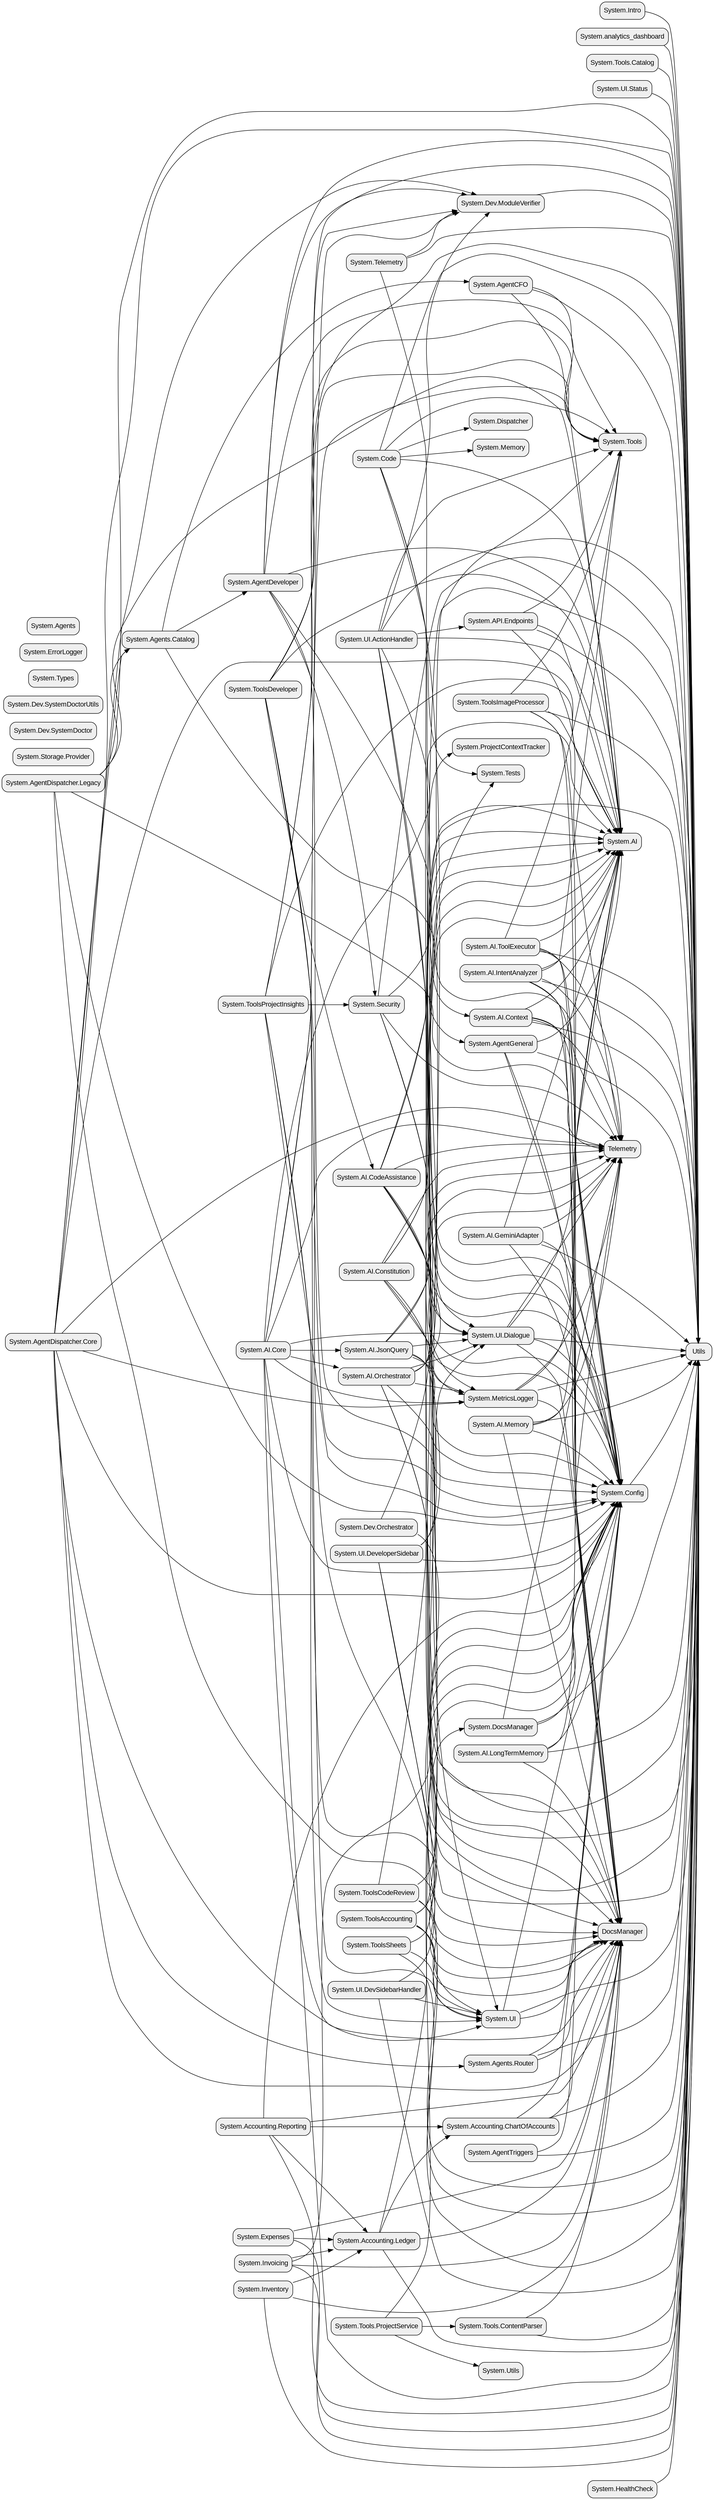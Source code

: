 digraph "G-Assistant Dependencies" {
  rankdir="LR";
  node [shape=box, style="rounded,filled", fillcolor="#EFEFEF", fontname="Arial"];
  edge [fontname="Arial"];

  "Utils";
  "System.Utils";
  "DocsManager";
  "System.DocsManager" -> "Utils";
  "System.DocsManager" -> "System.Config";
  "System.DocsManager" -> "Telemetry";
  "Telemetry";
  "System.Telemetry" -> "Utils";
  "System.Telemetry" -> "System.Config";
  "System.Telemetry" -> "System.Dev.ModuleVerifier";
  "System.Config" -> "Utils";
  "System.Security" -> "System.Config";
  "System.Security" -> "Utils";
  "System.Security" -> "System.UI.Dialogue";
  "System.Security" -> "System.ProjectContextTracker";
  "System.Security" -> "Telemetry";
  "System.HealthCheck" -> "Utils";
  "System.Storage.Provider";
  "System.Intro" -> "Utils";
  "System.Code" -> "System.Config";
  "System.Code" -> "System.UI";
  "System.Code" -> "System.AI";
  "System.Code" -> "System.Tools";
  "System.Code" -> "System.Tests";
  "System.Code" -> "Utils";
  "System.Code" -> "System.Dispatcher";
  "System.Code" -> "System.Memory";
  "System.Dev.SystemDoctor";
  "System.Dev.SystemDoctorUtils";
  "System.Types";
  "System.Dev.ModuleVerifier" -> "Utils";
  "System.Dev.Orchestrator" -> "Utils";
  "System.Dev.Orchestrator" -> "System.Tests";
  "System.Tests";
  "System.API.Endpoints" -> "Utils";
  "System.API.Endpoints" -> "System.AI";
  "System.API.Endpoints" -> "System.Tools";
  "System.API.Endpoints" -> "Telemetry";
  "System.MetricsLogger" -> "Utils";
  "System.MetricsLogger" -> "System.AI";
  "System.MetricsLogger" -> "Telemetry";
  "System.MetricsLogger" -> "DocsManager";
  "System.ErrorLogger";
  "System.Invoicing" -> "Utils";
  "System.Invoicing" -> "System.Config";
  "System.Invoicing" -> "DocsManager";
  "System.Invoicing" -> "System.Accounting.Ledger";
  "System.Expenses" -> "Utils";
  "System.Expenses" -> "DocsManager";
  "System.Expenses" -> "System.Accounting.Ledger";
  "System.Inventory" -> "Utils";
  "System.Inventory" -> "DocsManager";
  "System.Inventory" -> "System.Accounting.Ledger";
  "System.analytics_dashboard" -> "Utils";
  "System.Memory";
  "System.Accounting.ChartOfAccounts" -> "Utils";
  "System.Accounting.ChartOfAccounts" -> "System.Config";
  "System.Accounting.ChartOfAccounts" -> "DocsManager";
  "System.Accounting.Ledger" -> "Utils";
  "System.Accounting.Ledger" -> "System.Config";
  "System.Accounting.Ledger" -> "DocsManager";
  "System.Accounting.Ledger" -> "System.Accounting.ChartOfAccounts";
  "System.Accounting.Reporting" -> "Utils";
  "System.Accounting.Reporting" -> "System.Config";
  "System.Accounting.Reporting" -> "DocsManager";
  "System.Accounting.Reporting" -> "System.Accounting.Ledger";
  "System.Accounting.Reporting" -> "System.Accounting.ChartOfAccounts";
  "System.Tools.Catalog" -> "Utils";
  "System.ToolsSheets" -> "Utils";
  "System.ToolsSheets" -> "System.AI";
  "System.ToolsSheets" -> "System.UI";
  "System.ToolsAccounting" -> "Utils";
  "System.ToolsAccounting" -> "System.UI";
  "System.ToolsAccounting" -> "System.Config";
  "System.ToolsAccounting" -> "System.AI";
  "System.ToolsAccounting" -> "DocsManager";
  "System.ToolsCodeReview" -> "Utils";
  "System.ToolsCodeReview" -> "System.AI";
  "System.ToolsCodeReview" -> "System.UI";
  "System.ToolsCodeReview" -> "System.Config";
  "System.ToolsDeveloper" -> "Utils";
  "System.ToolsDeveloper" -> "System.Tools";
  "System.ToolsDeveloper" -> "System.Config";
  "System.ToolsDeveloper" -> "System.UI";
  "System.ToolsDeveloper" -> "System.AI";
  "System.ToolsDeveloper" -> "DocsManager";
  "System.ToolsDeveloper" -> "System.AI.CodeAssistance";
  "System.ToolsDeveloper" -> "System.Dev.ModuleVerifier";
  "System.ToolsProjectInsights" -> "Utils";
  "System.ToolsProjectInsights" -> "System.UI";
  "System.ToolsProjectInsights" -> "System.AI";
  "System.ToolsProjectInsights" -> "System.Config";
  "System.ToolsProjectInsights" -> "DocsManager";
  "System.ToolsProjectInsights" -> "System.Tools";
  "System.ToolsProjectInsights" -> "System.Security";
  "System.ToolsImageProcessor" -> "Utils";
  "System.ToolsImageProcessor" -> "System.AI";
  "System.ToolsImageProcessor" -> "System.Config";
  "System.ToolsImageProcessor" -> "System.Tools";
  "System.ToolsImageProcessor" -> "DocsManager";
  "System.Tools.ProjectService" -> "System.Utils";
  "System.Tools.ProjectService" -> "System.DocsManager";
  "System.Tools.ProjectService" -> "System.Tools.ContentParser";
  "System.Tools.ContentParser" -> "Utils";
  "System.Tools.ContentParser" -> "DocsManager";
  "System.Tools";
  "System.AgentTriggers" -> "Utils";
  "System.AgentTriggers" -> "System.Config";
  "System.Agents.Router" -> "Utils";
  "System.Agents.Router" -> "System.Config";
  "System.Agents.Router" -> "DocsManager";
  "System.Agents.Catalog" -> "System.AgentDeveloper";
  "System.Agents.Catalog" -> "System.AgentCFO";
  "System.Agents.Catalog" -> "System.AgentGeneral";
  "System.AgentCFO" -> "Utils";
  "System.AgentCFO" -> "System.Tools";
  "System.AgentCFO" -> "System.AI";
  "System.AgentDeveloper" -> "Utils";
  "System.AgentDeveloper" -> "System.Config";
  "System.AgentDeveloper" -> "System.AI";
  "System.AgentDeveloper" -> "System.AI.Context";
  "System.AgentDeveloper" -> "System.Tools";
  "System.AgentDeveloper" -> "System.Dev.ModuleVerifier";
  "System.AgentDeveloper" -> "System.Security";
  "System.AgentDispatcher.Legacy" -> "Utils";
  "System.AgentDispatcher.Legacy" -> "System.Config";
  "System.AgentDispatcher.Legacy" -> "DocsManager";
  "System.AgentDispatcher.Legacy" -> "System.AI";
  "System.AgentDispatcher.Legacy" -> "Telemetry";
  "System.AgentDispatcher.Legacy" -> "System.Agents.Catalog";
  "System.AgentGeneral" -> "Utils";
  "System.AgentGeneral" -> "System.AI";
  "System.AgentGeneral" -> "DocsManager";
  "System.AgentGeneral" -> "System.Config";
  "System.Agents";
  "System.AI.Constitution" -> "System.Config";
  "System.AI.Constitution" -> "DocsManager";
  "System.AI.Constitution" -> "System.AI";
  "System.AI.Constitution" -> "Telemetry";
  "System.AI.Constitution" -> "Utils";
  "System.AI.Constitution" -> "System.MetricsLogger";
  "System.AI.Memory" -> "Utils";
  "System.AI.Memory" -> "System.Config";
  "System.AI.Memory" -> "DocsManager";
  "System.AI.Memory" -> "System.AI";
  "System.AI.Memory" -> "Telemetry";
  "System.AI.LongTermMemory" -> "Utils";
  "System.AI.LongTermMemory" -> "System.Config";
  "System.AI.LongTermMemory" -> "DocsManager";
  "System.AI.LongTermMemory" -> "Telemetry";
  "System.AgentDispatcher.Core" -> "Utils";
  "System.AgentDispatcher.Core" -> "System.Config";
  "System.AgentDispatcher.Core" -> "DocsManager";
  "System.AgentDispatcher.Core" -> "System.AI";
  "System.AgentDispatcher.Core" -> "Telemetry";
  "System.AgentDispatcher.Core" -> "System.Agents.Catalog";
  "System.AgentDispatcher.Core" -> "System.UI";
  "System.AgentDispatcher.Core" -> "System.MetricsLogger";
  "System.AgentDispatcher.Core" -> "System.Agents.Router";
  "System.AgentDispatcher.Core" -> "System.Dev.ModuleVerifier";
  "System.AI.Context" -> "Utils";
  "System.AI.Context" -> "System.Config";
  "System.AI.Context" -> "DocsManager";
  "System.AI.Context" -> "System.AI";
  "System.AI.Context" -> "Telemetry";
  "System.AI.Core" -> "Utils";
  "System.AI.Core" -> "System.UI.Dialogue";
  "System.AI.Core" -> "System.Config";
  "System.AI.Core" -> "System.AI";
  "System.AI.Core" -> "System.Tools";
  "System.AI.Core" -> "DocsManager";
  "System.AI.Core" -> "Telemetry";
  "System.AI.Core" -> "System.MetricsLogger";
  "System.AI.Core" -> "System.Dev.ModuleVerifier";
  "System.AI.Core" -> "System.AI.Orchestrator";
  "System.AI.Core" -> "System.AI.JsonQuery";
  "System.AI.Orchestrator" -> "Utils";
  "System.AI.Orchestrator" -> "System.Config";
  "System.AI.Orchestrator" -> "System.AI";
  "System.AI.Orchestrator" -> "System.Tools";
  "System.AI.Orchestrator" -> "System.MetricsLogger";
  "System.AI.Orchestrator" -> "Telemetry";
  "System.AI.Orchestrator" -> "System.UI.Dialogue";
  "System.AI.Orchestrator" -> "DocsManager";
  "System.AI.ToolExecutor" -> "Utils";
  "System.AI.ToolExecutor" -> "System.Config";
  "System.AI.ToolExecutor" -> "DocsManager";
  "System.AI.ToolExecutor" -> "System.AI";
  "System.AI.ToolExecutor" -> "Telemetry";
  "System.AI.ToolExecutor" -> "System.Tools";
  "System.AI.GeminiAdapter" -> "Utils";
  "System.AI.GeminiAdapter" -> "System.Config";
  "System.AI.GeminiAdapter" -> "DocsManager";
  "System.AI.GeminiAdapter" -> "System.AI";
  "System.AI.GeminiAdapter" -> "Telemetry";
  "System.AI.IntentAnalyzer" -> "Utils";
  "System.AI.IntentAnalyzer" -> "System.Config";
  "System.AI.IntentAnalyzer" -> "DocsManager";
  "System.AI.IntentAnalyzer" -> "System.AI";
  "System.AI.IntentAnalyzer" -> "Telemetry";
  "System.AI.IntentAnalyzer" -> "System.Tools";
  "System.AI.JsonQuery" -> "Utils";
  "System.AI.JsonQuery" -> "System.Config";
  "System.AI.JsonQuery" -> "System.AI";
  "System.AI.JsonQuery" -> "Telemetry";
  "System.AI.JsonQuery" -> "System.MetricsLogger";
  "System.AI.JsonQuery" -> "System.UI.Dialogue";
  "System.AI.CodeAssistance" -> "Utils";
  "System.AI.CodeAssistance" -> "System.Config";
  "System.AI.CodeAssistance" -> "DocsManager";
  "System.AI.CodeAssistance" -> "System.AI";
  "System.AI.CodeAssistance" -> "Telemetry";
  "System.AI.CodeAssistance" -> "System.MetricsLogger";
  "System.AI.CodeAssistance" -> "System.UI.Dialogue";
  "System.Dispatcher";
  "System.ProjectContextTracker";
  "System.AI";
  "System.UI.Dialogue" -> "Utils";
  "System.UI.Dialogue" -> "System.Config";
  "System.UI.Dialogue" -> "DocsManager";
  "System.UI.Dialogue" -> "System.AI";
  "System.UI.Dialogue" -> "Telemetry";
  "System.UI" -> "Utils";
  "System.UI" -> "System.Config";
  "System.UI" -> "DocsManager";
  "System.UI.DeveloperSidebar" -> "Utils";
  "System.UI.DeveloperSidebar" -> "System.Config";
  "System.UI.DeveloperSidebar" -> "DocsManager";
  "System.UI.DeveloperSidebar" -> "Telemetry";
  "System.UI.DeveloperSidebar" -> "System.UI.Dialogue";
  "System.UI.ActionHandler" -> "Utils";
  "System.UI.ActionHandler" -> "System.UI.Dialogue";
  "System.UI.ActionHandler" -> "System.Config";
  "System.UI.ActionHandler" -> "System.API.Endpoints";
  "System.UI.ActionHandler" -> "System.Tools";
  "System.UI.ActionHandler" -> "System.AI";
  "System.UI.ActionHandler" -> "Telemetry";
  "System.UI.ActionHandler" -> "DocsManager";
  "System.UI.ActionHandler" -> "System.Dev.ModuleVerifier";
  "System.UI.Status" -> "Utils";
  "System.UI.DevSidebarHandler" -> "Utils";
  "System.UI.DevSidebarHandler" -> "System.Config";
  "System.UI.DevSidebarHandler" -> "System.UI";
}